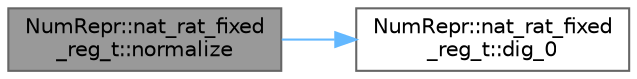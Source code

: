 digraph "NumRepr::nat_rat_fixed_reg_t::normalize"
{
 // INTERACTIVE_SVG=YES
 // LATEX_PDF_SIZE
  bgcolor="transparent";
  edge [fontname=Helvetica,fontsize=10,labelfontname=Helvetica,labelfontsize=10];
  node [fontname=Helvetica,fontsize=10,shape=box,height=0.2,width=0.4];
  rankdir="LR";
  Node1 [label="NumRepr::nat_rat_fixed\l_reg_t::normalize",height=0.2,width=0.4,color="gray40", fillcolor="grey60", style="filled", fontcolor="black",tooltip="END : CONSTRUCTOR COPIA/MOVIMIENTO DESDE UN ARRAY DE DIGITOS."];
  Node1 -> Node2 [color="steelblue1",style="solid"];
  Node2 [label="NumRepr::nat_rat_fixed\l_reg_t::dig_0",height=0.2,width=0.4,color="grey40", fillcolor="white", style="filled",URL="$struct_num_repr_1_1nat__rat__fixed__reg__t.html#a235bc4a9ae726bbf7c7d5933d9a62b2e",tooltip=" "];
}
